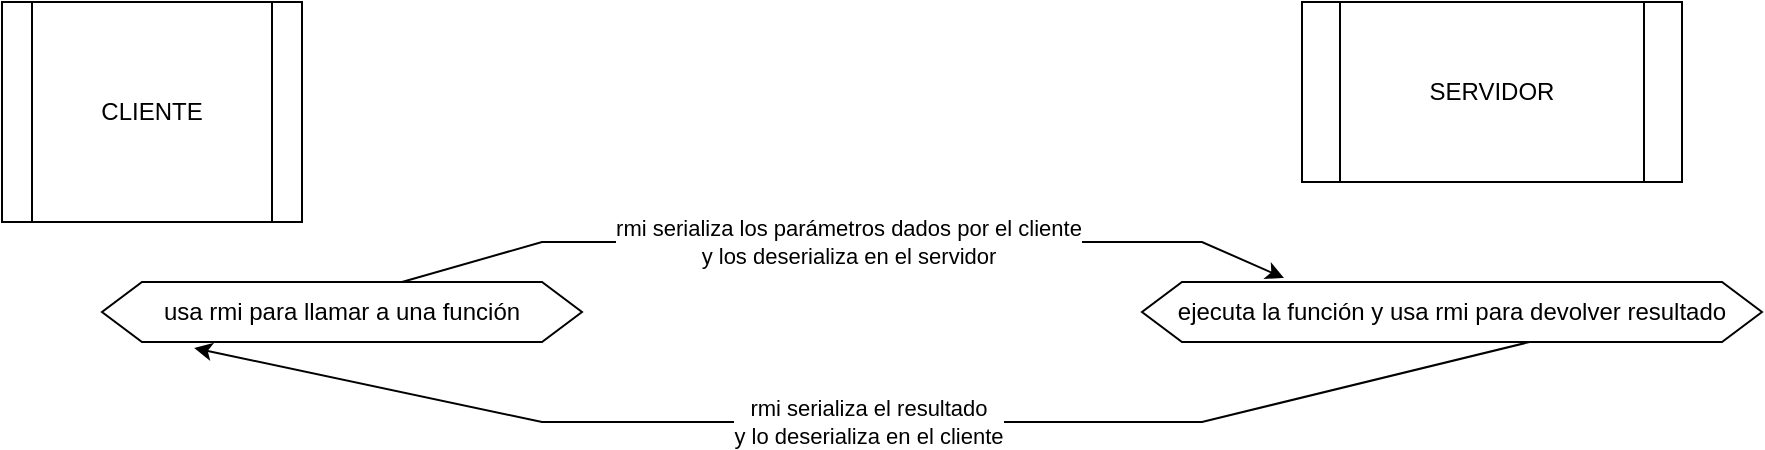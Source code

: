 <mxfile version="17.4.2" type="device"><diagram id="UPqryQ78-bRHb-I9UyYf" name="Página-1"><mxGraphModel dx="1102" dy="827" grid="1" gridSize="10" guides="1" tooltips="1" connect="1" arrows="1" fold="1" page="1" pageScale="1" pageWidth="1169" pageHeight="827" math="0" shadow="0"><root><mxCell id="0"/><mxCell id="1" parent="0"/><mxCell id="-uRyaCeGSSaBfokoa6SK-1" value="CLIENTE" style="shape=process;whiteSpace=wrap;html=1;backgroundOutline=1;" parent="1" vertex="1"><mxGeometry x="80" y="40" width="150" height="110" as="geometry"/></mxCell><mxCell id="-uRyaCeGSSaBfokoa6SK-2" value="SERVIDOR" style="shape=process;whiteSpace=wrap;html=1;backgroundOutline=1;" parent="1" vertex="1"><mxGeometry x="730" y="40" width="190" height="90" as="geometry"/></mxCell><mxCell id="-uRyaCeGSSaBfokoa6SK-4" value="usa rmi para llamar a una función" style="shape=hexagon;perimeter=hexagonPerimeter2;whiteSpace=wrap;html=1;fixedSize=1;" parent="1" vertex="1"><mxGeometry x="130" y="180" width="240" height="30" as="geometry"/></mxCell><mxCell id="-uRyaCeGSSaBfokoa6SK-5" value="ejecuta la función y usa rmi para devolver resultado" style="shape=hexagon;perimeter=hexagonPerimeter2;whiteSpace=wrap;html=1;fixedSize=1;" parent="1" vertex="1"><mxGeometry x="650" y="180" width="310" height="30" as="geometry"/></mxCell><mxCell id="-uRyaCeGSSaBfokoa6SK-6" value="rmi serializa los parámetros dados por el cliente&lt;br&gt;y los deserializa en el servidor" style="endArrow=classic;html=1;rounded=0;exitX=0.625;exitY=0;exitDx=0;exitDy=0;entryX=0.229;entryY=-0.067;entryDx=0;entryDy=0;entryPerimeter=0;" parent="1" source="-uRyaCeGSSaBfokoa6SK-4" target="-uRyaCeGSSaBfokoa6SK-5" edge="1"><mxGeometry x="0.009" relative="1" as="geometry"><mxPoint x="340" y="160" as="sourcePoint"/><mxPoint x="440" y="160" as="targetPoint"/><Array as="points"><mxPoint x="350" y="160"/><mxPoint x="680" y="160"/></Array><mxPoint as="offset"/></mxGeometry></mxCell><mxCell id="-uRyaCeGSSaBfokoa6SK-8" value="rmi serializa el resultado&lt;br&gt;y lo deserializa en el cliente" style="endArrow=none;html=1;rounded=0;exitX=0.192;exitY=1.1;exitDx=0;exitDy=0;entryX=0.625;entryY=1;entryDx=0;entryDy=0;startArrow=classic;startFill=1;endFill=0;exitPerimeter=0;" parent="1" source="-uRyaCeGSSaBfokoa6SK-4" target="-uRyaCeGSSaBfokoa6SK-5" edge="1"><mxGeometry x="0.009" relative="1" as="geometry"><mxPoint x="250" y="270" as="sourcePoint"/><mxPoint x="805" y="270" as="targetPoint"/><Array as="points"><mxPoint x="350" y="250"/><mxPoint x="680" y="250"/></Array><mxPoint as="offset"/></mxGeometry></mxCell></root></mxGraphModel></diagram></mxfile>